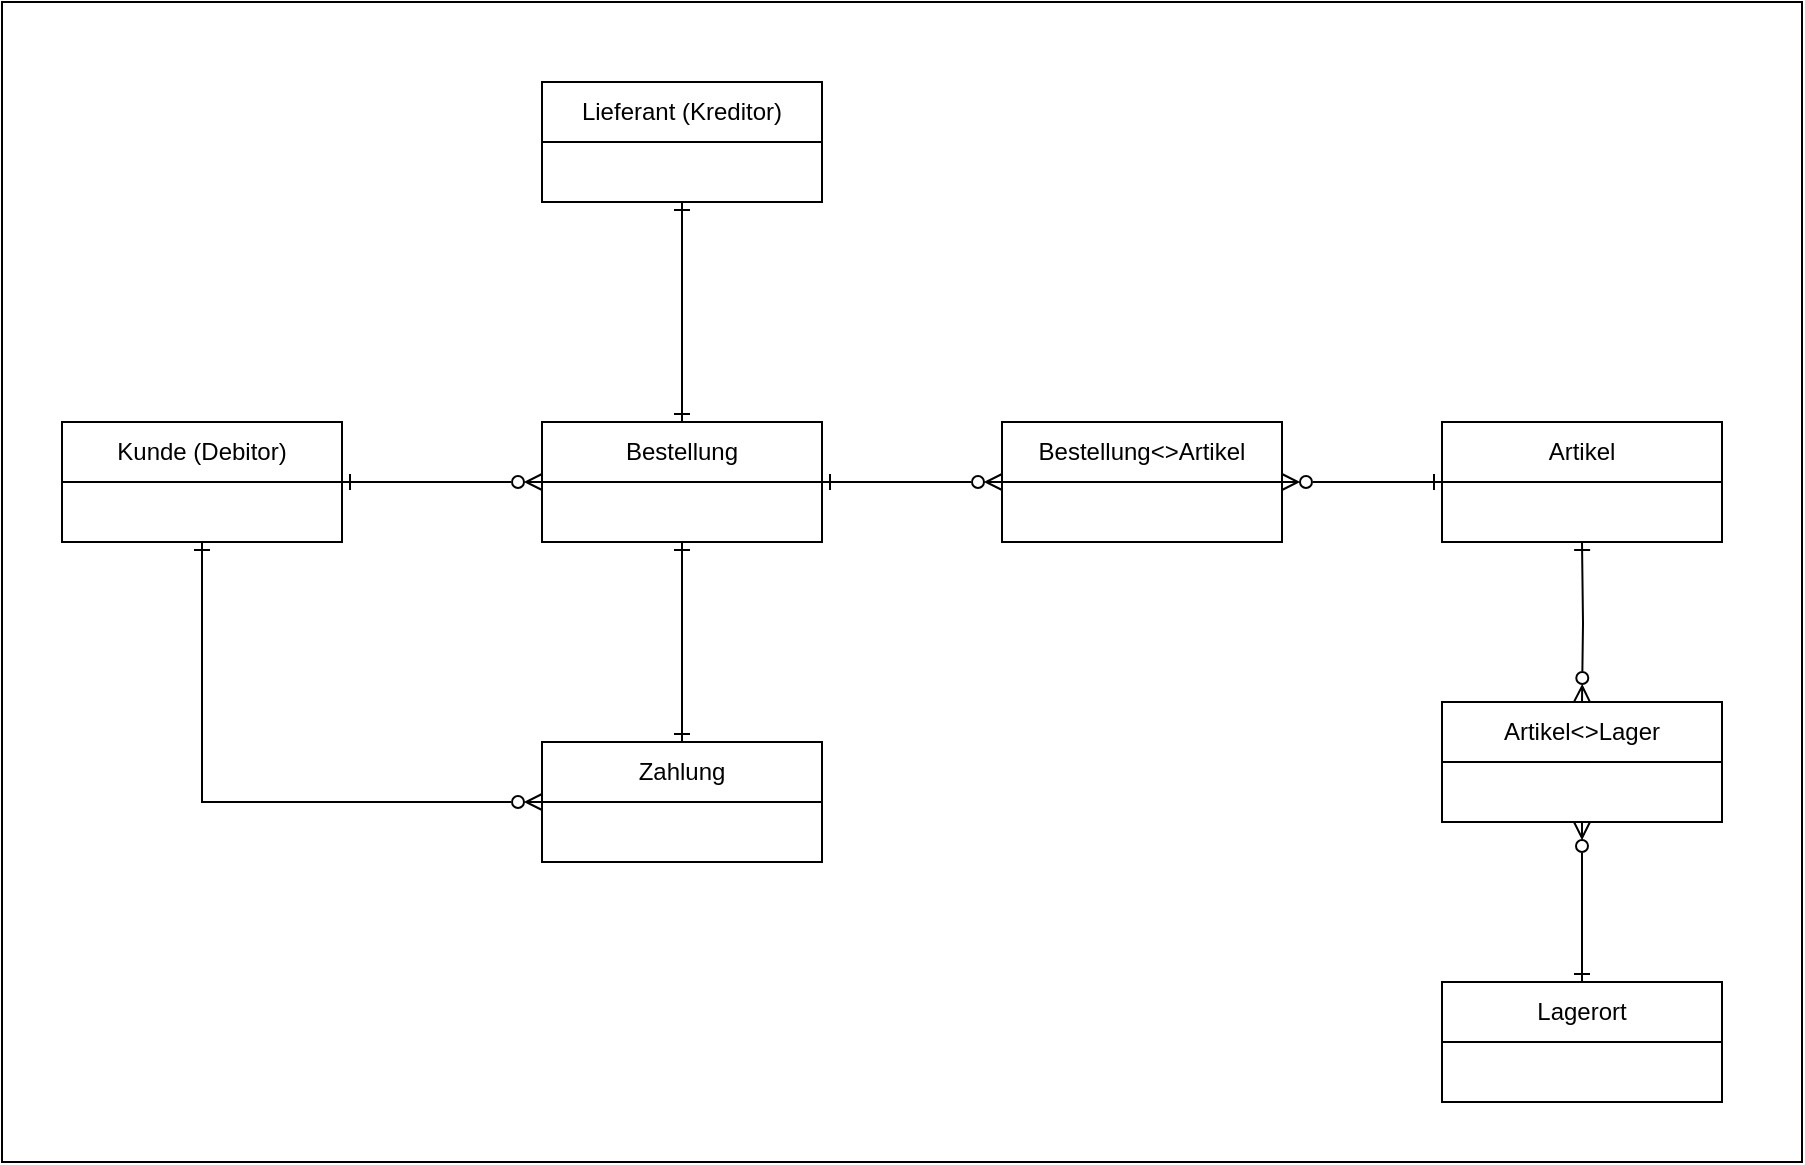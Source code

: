 <mxfile version="28.2.0">
  <diagram name="Seite-1" id="FIi0zwGdLFouZJbnn8fE">
    <mxGraphModel dx="1554" dy="876" grid="1" gridSize="10" guides="1" tooltips="1" connect="1" arrows="1" fold="1" page="1" pageScale="1" pageWidth="827" pageHeight="1169" math="0" shadow="0">
      <root>
        <mxCell id="0" />
        <mxCell id="1" parent="0" />
        <mxCell id="KA8OeeC6oLvIHHlufDmD-1" value="" style="rounded=0;whiteSpace=wrap;html=1;" vertex="1" parent="1">
          <mxGeometry x="50" y="70" width="900" height="580" as="geometry" />
        </mxCell>
        <mxCell id="pfkGnm8ijXwLCT1n08t3-18" style="edgeStyle=orthogonalEdgeStyle;rounded=0;orthogonalLoop=1;jettySize=auto;html=1;entryX=0;entryY=0.5;entryDx=0;entryDy=0;endArrow=ERzeroToMany;endFill=0;startArrow=ERone;startFill=0;" parent="1" source="pfkGnm8ijXwLCT1n08t3-1" target="pfkGnm8ijXwLCT1n08t3-3" edge="1">
          <mxGeometry relative="1" as="geometry" />
        </mxCell>
        <mxCell id="pfkGnm8ijXwLCT1n08t3-19" style="edgeStyle=orthogonalEdgeStyle;rounded=0;orthogonalLoop=1;jettySize=auto;html=1;entryX=0;entryY=0.5;entryDx=0;entryDy=0;endArrow=ERzeroToMany;endFill=0;startArrow=ERone;startFill=0;exitX=0.5;exitY=1;exitDx=0;exitDy=0;" parent="1" source="pfkGnm8ijXwLCT1n08t3-1" target="pfkGnm8ijXwLCT1n08t3-17" edge="1">
          <mxGeometry relative="1" as="geometry">
            <Array as="points">
              <mxPoint x="150" y="470" />
            </Array>
            <mxPoint x="150" y="280" as="sourcePoint" />
          </mxGeometry>
        </mxCell>
        <mxCell id="pfkGnm8ijXwLCT1n08t3-1" value="Kunde (Debitor)" style="swimlane;fontStyle=0;childLayout=stackLayout;horizontal=1;startSize=30;horizontalStack=0;resizeParent=1;resizeParentMax=0;resizeLast=0;collapsible=1;marginBottom=0;whiteSpace=wrap;html=1;" parent="1" vertex="1">
          <mxGeometry x="80" y="280" width="140" height="60" as="geometry" />
        </mxCell>
        <mxCell id="pfkGnm8ijXwLCT1n08t3-20" style="edgeStyle=orthogonalEdgeStyle;rounded=0;orthogonalLoop=1;jettySize=auto;html=1;endArrow=ERone;endFill=0;startArrow=ERone;startFill=0;" parent="1" source="pfkGnm8ijXwLCT1n08t3-3" target="pfkGnm8ijXwLCT1n08t3-17" edge="1">
          <mxGeometry relative="1" as="geometry" />
        </mxCell>
        <mxCell id="uWahd8A3gVhQ29BP0PXJ-1" style="edgeStyle=orthogonalEdgeStyle;rounded=0;orthogonalLoop=1;jettySize=auto;html=1;entryX=0.5;entryY=1;entryDx=0;entryDy=0;endArrow=ERone;endFill=0;startArrow=ERone;startFill=0;" parent="1" source="pfkGnm8ijXwLCT1n08t3-3" target="pfkGnm8ijXwLCT1n08t3-14" edge="1">
          <mxGeometry relative="1" as="geometry" />
        </mxCell>
        <mxCell id="uWahd8A3gVhQ29BP0PXJ-3" style="edgeStyle=orthogonalEdgeStyle;rounded=0;orthogonalLoop=1;jettySize=auto;html=1;endArrow=ERzeroToMany;endFill=0;startArrow=ERone;startFill=0;" parent="1" source="pfkGnm8ijXwLCT1n08t3-3" target="uWahd8A3gVhQ29BP0PXJ-2" edge="1">
          <mxGeometry relative="1" as="geometry" />
        </mxCell>
        <mxCell id="pfkGnm8ijXwLCT1n08t3-3" value="Bestellung" style="swimlane;fontStyle=0;childLayout=stackLayout;horizontal=1;startSize=30;horizontalStack=0;resizeParent=1;resizeParentMax=0;resizeLast=0;collapsible=1;marginBottom=0;whiteSpace=wrap;html=1;" parent="1" vertex="1">
          <mxGeometry x="320" y="280" width="140" height="60" as="geometry" />
        </mxCell>
        <mxCell id="uWahd8A3gVhQ29BP0PXJ-4" style="edgeStyle=orthogonalEdgeStyle;rounded=0;orthogonalLoop=1;jettySize=auto;html=1;entryX=1;entryY=0.5;entryDx=0;entryDy=0;startArrow=ERone;startFill=0;endArrow=ERzeroToMany;endFill=0;" parent="1" source="pfkGnm8ijXwLCT1n08t3-5" target="uWahd8A3gVhQ29BP0PXJ-2" edge="1">
          <mxGeometry relative="1" as="geometry" />
        </mxCell>
        <mxCell id="pfkGnm8ijXwLCT1n08t3-5" value="Artikel" style="swimlane;fontStyle=0;childLayout=stackLayout;horizontal=1;startSize=30;horizontalStack=0;resizeParent=1;resizeParentMax=0;resizeLast=0;collapsible=1;marginBottom=0;whiteSpace=wrap;html=1;" parent="1" vertex="1">
          <mxGeometry x="770" y="280" width="140" height="60" as="geometry" />
        </mxCell>
        <mxCell id="uWahd8A3gVhQ29BP0PXJ-43" value="" style="edgeStyle=orthogonalEdgeStyle;rounded=0;orthogonalLoop=1;jettySize=auto;html=1;startArrow=ERone;startFill=0;endArrow=ERzeroToMany;endFill=0;" parent="1" source="pfkGnm8ijXwLCT1n08t3-8" edge="1">
          <mxGeometry relative="1" as="geometry">
            <mxPoint x="840" y="480" as="targetPoint" />
          </mxGeometry>
        </mxCell>
        <mxCell id="pfkGnm8ijXwLCT1n08t3-8" value="Lagerort" style="swimlane;fontStyle=0;childLayout=stackLayout;horizontal=1;startSize=30;horizontalStack=0;resizeParent=1;resizeParentMax=0;resizeLast=0;collapsible=1;marginBottom=0;whiteSpace=wrap;html=1;" parent="1" vertex="1">
          <mxGeometry x="770" y="560" width="140" height="60" as="geometry" />
        </mxCell>
        <mxCell id="pfkGnm8ijXwLCT1n08t3-14" value="Lieferant (Kreditor)" style="swimlane;fontStyle=0;childLayout=stackLayout;horizontal=1;startSize=30;horizontalStack=0;resizeParent=1;resizeParentMax=0;resizeLast=0;collapsible=1;marginBottom=0;whiteSpace=wrap;html=1;" parent="1" vertex="1">
          <mxGeometry x="320" y="110" width="140" height="60" as="geometry" />
        </mxCell>
        <mxCell id="pfkGnm8ijXwLCT1n08t3-17" value="Zahlung" style="swimlane;fontStyle=0;childLayout=stackLayout;horizontal=1;startSize=30;horizontalStack=0;resizeParent=1;resizeParentMax=0;resizeLast=0;collapsible=1;marginBottom=0;whiteSpace=wrap;html=1;" parent="1" vertex="1">
          <mxGeometry x="320" y="440" width="140" height="60" as="geometry" />
        </mxCell>
        <mxCell id="uWahd8A3gVhQ29BP0PXJ-2" value="Bestellung&amp;lt;&amp;gt;Artikel" style="swimlane;fontStyle=0;childLayout=stackLayout;horizontal=1;startSize=30;horizontalStack=0;resizeParent=1;resizeParentMax=0;resizeLast=0;collapsible=1;marginBottom=0;whiteSpace=wrap;html=1;" parent="1" vertex="1">
          <mxGeometry x="550" y="280" width="140" height="60" as="geometry" />
        </mxCell>
        <mxCell id="uWahd8A3gVhQ29BP0PXJ-38" value="Artikel&amp;lt;&amp;gt;Lager" style="swimlane;fontStyle=0;childLayout=stackLayout;horizontal=1;startSize=30;horizontalStack=0;resizeParent=1;resizeParentMax=0;resizeLast=0;collapsible=1;marginBottom=0;whiteSpace=wrap;html=1;" parent="1" vertex="1">
          <mxGeometry x="770" y="420" width="140" height="60" as="geometry" />
        </mxCell>
        <mxCell id="uWahd8A3gVhQ29BP0PXJ-42" style="edgeStyle=orthogonalEdgeStyle;rounded=0;orthogonalLoop=1;jettySize=auto;html=1;entryX=0.5;entryY=0;entryDx=0;entryDy=0;startArrow=ERone;startFill=0;endArrow=ERzeroToMany;endFill=0;" parent="1" target="uWahd8A3gVhQ29BP0PXJ-38" edge="1">
          <mxGeometry relative="1" as="geometry">
            <mxPoint x="840" y="340" as="sourcePoint" />
          </mxGeometry>
        </mxCell>
      </root>
    </mxGraphModel>
  </diagram>
</mxfile>

